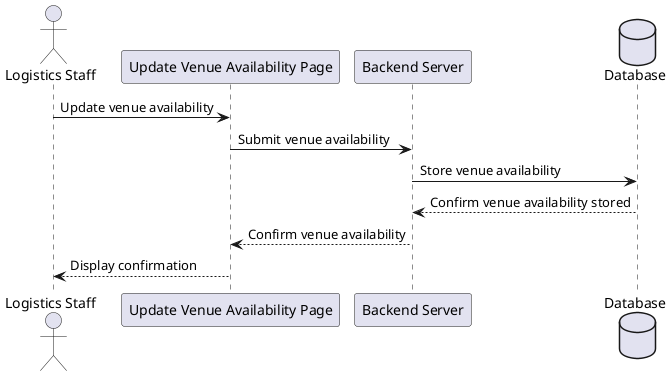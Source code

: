 ; filepath: /home/slightlywind/Repositories/Legacy/SWD392/sequence_diagrams/update_venue_availability.puml
@startuml
actor "Logistics Staff" as Staff
participant "Update Venue Availability Page" as UpdateVenueAvailabilityPage
participant "Backend Server" as BackendServer
database Database

Staff -> UpdateVenueAvailabilityPage: Update venue availability
UpdateVenueAvailabilityPage -> BackendServer: Submit venue availability
BackendServer -> Database: Store venue availability
Database --> BackendServer: Confirm venue availability stored
BackendServer --> UpdateVenueAvailabilityPage: Confirm venue availability
UpdateVenueAvailabilityPage --> Staff: Display confirmation
@enduml